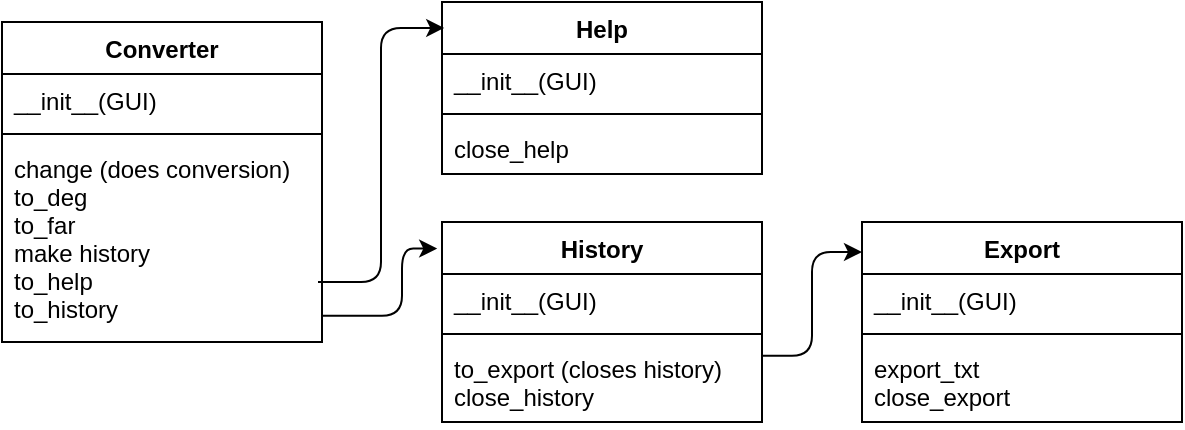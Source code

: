 <mxfile version="14.4.3" type="device"><diagram id="nCmVFJQ8yRay0pRx8d2Q" name="Page-1"><mxGraphModel dx="1476" dy="672" grid="1" gridSize="10" guides="1" tooltips="1" connect="1" arrows="1" fold="1" page="1" pageScale="1" pageWidth="850" pageHeight="1100" math="0" shadow="0"><root><mxCell id="0"/><mxCell id="1" parent="0"/><mxCell id="z7UCWuFm0I62Mcn94dnz-1" value="Converter" style="swimlane;fontStyle=1;align=center;verticalAlign=top;childLayout=stackLayout;horizontal=1;startSize=26;horizontalStack=0;resizeParent=1;resizeParentMax=0;resizeLast=0;collapsible=1;marginBottom=0;" vertex="1" parent="1"><mxGeometry x="-20" y="370" width="160" height="160" as="geometry"/></mxCell><mxCell id="z7UCWuFm0I62Mcn94dnz-2" value="__init__(GUI)" style="text;strokeColor=none;fillColor=none;align=left;verticalAlign=top;spacingLeft=4;spacingRight=4;overflow=hidden;rotatable=0;points=[[0,0.5],[1,0.5]];portConstraint=eastwest;" vertex="1" parent="z7UCWuFm0I62Mcn94dnz-1"><mxGeometry y="26" width="160" height="26" as="geometry"/></mxCell><mxCell id="z7UCWuFm0I62Mcn94dnz-3" value="" style="line;strokeWidth=1;fillColor=none;align=left;verticalAlign=middle;spacingTop=-1;spacingLeft=3;spacingRight=3;rotatable=0;labelPosition=right;points=[];portConstraint=eastwest;" vertex="1" parent="z7UCWuFm0I62Mcn94dnz-1"><mxGeometry y="52" width="160" height="8" as="geometry"/></mxCell><mxCell id="z7UCWuFm0I62Mcn94dnz-4" value="change (does conversion)&#10;to_deg&#10;to_far&#10;make history&#10;to_help&#10;to_history" style="text;strokeColor=none;fillColor=none;align=left;verticalAlign=top;spacingLeft=4;spacingRight=4;overflow=hidden;rotatable=0;points=[[0,0.5],[1,0.5]];portConstraint=eastwest;" vertex="1" parent="z7UCWuFm0I62Mcn94dnz-1"><mxGeometry y="60" width="160" height="100" as="geometry"/></mxCell><mxCell id="z7UCWuFm0I62Mcn94dnz-5" value="Export" style="swimlane;fontStyle=1;align=center;verticalAlign=top;childLayout=stackLayout;horizontal=1;startSize=26;horizontalStack=0;resizeParent=1;resizeParentMax=0;resizeLast=0;collapsible=1;marginBottom=0;" vertex="1" parent="1"><mxGeometry x="410" y="470" width="160" height="100" as="geometry"/></mxCell><mxCell id="z7UCWuFm0I62Mcn94dnz-6" value="__init__(GUI)" style="text;strokeColor=none;fillColor=none;align=left;verticalAlign=top;spacingLeft=4;spacingRight=4;overflow=hidden;rotatable=0;points=[[0,0.5],[1,0.5]];portConstraint=eastwest;" vertex="1" parent="z7UCWuFm0I62Mcn94dnz-5"><mxGeometry y="26" width="160" height="26" as="geometry"/></mxCell><mxCell id="z7UCWuFm0I62Mcn94dnz-7" value="" style="line;strokeWidth=1;fillColor=none;align=left;verticalAlign=middle;spacingTop=-1;spacingLeft=3;spacingRight=3;rotatable=0;labelPosition=right;points=[];portConstraint=eastwest;" vertex="1" parent="z7UCWuFm0I62Mcn94dnz-5"><mxGeometry y="52" width="160" height="8" as="geometry"/></mxCell><mxCell id="z7UCWuFm0I62Mcn94dnz-8" value="export_txt&#10;close_export" style="text;strokeColor=none;fillColor=none;align=left;verticalAlign=top;spacingLeft=4;spacingRight=4;overflow=hidden;rotatable=0;points=[[0,0.5],[1,0.5]];portConstraint=eastwest;" vertex="1" parent="z7UCWuFm0I62Mcn94dnz-5"><mxGeometry y="60" width="160" height="40" as="geometry"/></mxCell><mxCell id="z7UCWuFm0I62Mcn94dnz-9" value="History" style="swimlane;fontStyle=1;align=center;verticalAlign=top;childLayout=stackLayout;horizontal=1;startSize=26;horizontalStack=0;resizeParent=1;resizeParentMax=0;resizeLast=0;collapsible=1;marginBottom=0;" vertex="1" parent="1"><mxGeometry x="200" y="470" width="160" height="100" as="geometry"/></mxCell><mxCell id="z7UCWuFm0I62Mcn94dnz-10" value="__init__(GUI)" style="text;strokeColor=none;fillColor=none;align=left;verticalAlign=top;spacingLeft=4;spacingRight=4;overflow=hidden;rotatable=0;points=[[0,0.5],[1,0.5]];portConstraint=eastwest;" vertex="1" parent="z7UCWuFm0I62Mcn94dnz-9"><mxGeometry y="26" width="160" height="26" as="geometry"/></mxCell><mxCell id="z7UCWuFm0I62Mcn94dnz-11" value="" style="line;strokeWidth=1;fillColor=none;align=left;verticalAlign=middle;spacingTop=-1;spacingLeft=3;spacingRight=3;rotatable=0;labelPosition=right;points=[];portConstraint=eastwest;" vertex="1" parent="z7UCWuFm0I62Mcn94dnz-9"><mxGeometry y="52" width="160" height="8" as="geometry"/></mxCell><mxCell id="z7UCWuFm0I62Mcn94dnz-12" value="to_export (closes history)&#10;close_history" style="text;strokeColor=none;fillColor=none;align=left;verticalAlign=top;spacingLeft=4;spacingRight=4;overflow=hidden;rotatable=0;points=[[0,0.5],[1,0.5]];portConstraint=eastwest;" vertex="1" parent="z7UCWuFm0I62Mcn94dnz-9"><mxGeometry y="60" width="160" height="40" as="geometry"/></mxCell><mxCell id="z7UCWuFm0I62Mcn94dnz-13" value="Help" style="swimlane;fontStyle=1;align=center;verticalAlign=top;childLayout=stackLayout;horizontal=1;startSize=26;horizontalStack=0;resizeParent=1;resizeParentMax=0;resizeLast=0;collapsible=1;marginBottom=0;" vertex="1" parent="1"><mxGeometry x="200" y="360" width="160" height="86" as="geometry"/></mxCell><mxCell id="z7UCWuFm0I62Mcn94dnz-14" value="__init__(GUI)" style="text;strokeColor=none;fillColor=none;align=left;verticalAlign=top;spacingLeft=4;spacingRight=4;overflow=hidden;rotatable=0;points=[[0,0.5],[1,0.5]];portConstraint=eastwest;" vertex="1" parent="z7UCWuFm0I62Mcn94dnz-13"><mxGeometry y="26" width="160" height="26" as="geometry"/></mxCell><mxCell id="z7UCWuFm0I62Mcn94dnz-15" value="" style="line;strokeWidth=1;fillColor=none;align=left;verticalAlign=middle;spacingTop=-1;spacingLeft=3;spacingRight=3;rotatable=0;labelPosition=right;points=[];portConstraint=eastwest;" vertex="1" parent="z7UCWuFm0I62Mcn94dnz-13"><mxGeometry y="52" width="160" height="8" as="geometry"/></mxCell><mxCell id="z7UCWuFm0I62Mcn94dnz-16" value="close_help" style="text;strokeColor=none;fillColor=none;align=left;verticalAlign=top;spacingLeft=4;spacingRight=4;overflow=hidden;rotatable=0;points=[[0,0.5],[1,0.5]];portConstraint=eastwest;" vertex="1" parent="z7UCWuFm0I62Mcn94dnz-13"><mxGeometry y="60" width="160" height="26" as="geometry"/></mxCell><mxCell id="z7UCWuFm0I62Mcn94dnz-17" value="" style="endArrow=classic;html=1;edgeStyle=elbowEdgeStyle;entryX=0.007;entryY=0.151;entryDx=0;entryDy=0;entryPerimeter=0;" edge="1" parent="1" target="z7UCWuFm0I62Mcn94dnz-13"><mxGeometry width="50" height="50" relative="1" as="geometry"><mxPoint x="138" y="500" as="sourcePoint"/><mxPoint x="180" y="420" as="targetPoint"/></mxGeometry></mxCell><mxCell id="z7UCWuFm0I62Mcn94dnz-18" value="" style="endArrow=classic;html=1;exitX=0.985;exitY=0.699;exitDx=0;exitDy=0;exitPerimeter=0;edgeStyle=elbowEdgeStyle;entryX=-0.015;entryY=0.133;entryDx=0;entryDy=0;entryPerimeter=0;" edge="1" parent="1" target="z7UCWuFm0I62Mcn94dnz-9"><mxGeometry width="50" height="50" relative="1" as="geometry"><mxPoint x="140.0" y="516.91" as="sourcePoint"/><mxPoint x="203.52" y="389.996" as="targetPoint"/><Array as="points"><mxPoint x="180" y="500"/></Array></mxGeometry></mxCell><mxCell id="z7UCWuFm0I62Mcn94dnz-19" value="" style="endArrow=classic;html=1;exitX=0.985;exitY=0.699;exitDx=0;exitDy=0;exitPerimeter=0;edgeStyle=elbowEdgeStyle;" edge="1" parent="1"><mxGeometry width="50" height="50" relative="1" as="geometry"><mxPoint x="360.0" y="536.91" as="sourcePoint"/><mxPoint x="410" y="485" as="targetPoint"/></mxGeometry></mxCell></root></mxGraphModel></diagram></mxfile>